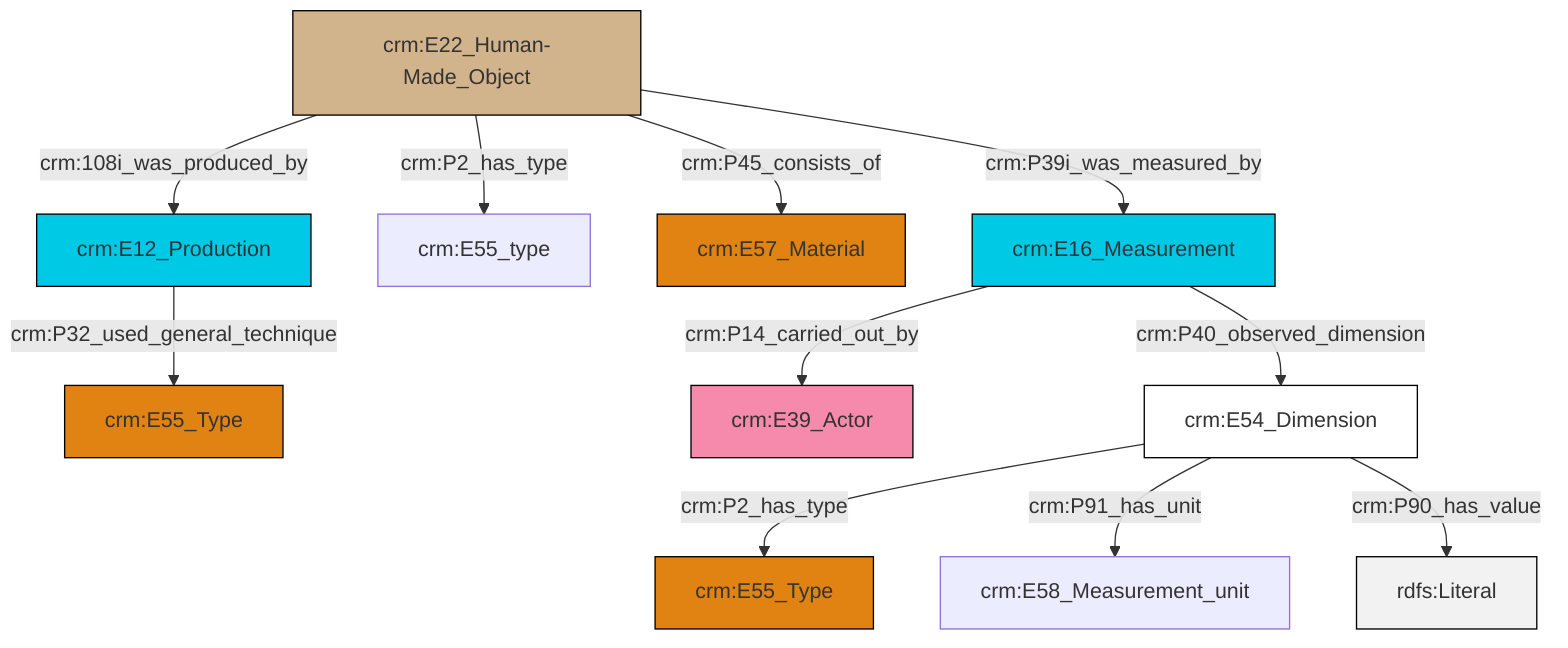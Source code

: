 graph TD
classDef Literal fill:#f2f2f2,stroke:#000000;
classDef CRM_Entity fill:#FFFFFF,stroke:#000000;
classDef Temporal_Entity fill:#00C9E6, stroke:#000000;
classDef Type fill:#E18312, stroke:#000000;
classDef Time-Span fill:#2C9C91, stroke:#000000;
classDef Appellation fill:#FFEB7F, stroke:#000000;
classDef Place fill:#008836, stroke:#000000;
classDef Persistent_Item fill:#B266B2, stroke:#000000;
classDef Conceptual_Object fill:#FFD700, stroke:#000000;
classDef Physical_Thing fill:#D2B48C, stroke:#000000;
classDef Actor fill:#f58aad, stroke:#000000;
classDef PC_Classes fill:#4ce600, stroke:#000000;
classDef Multi fill:#cccccc,stroke:#000000;

2["crm:E16_Measurement"]:::Temporal_Entity -->|crm:P14_carried_out_by| 6["crm:E39_Actor"]:::Actor
8["crm:E54_Dimension"]:::CRM_Entity -->|crm:P2_has_type| 10["crm:E55_Type"]:::Type
16["crm:E22_Human-Made_Object"]:::Physical_Thing -->|crm:108i_was_produced_by| 17["crm:E12_Production"]:::Temporal_Entity
2["crm:E16_Measurement"]:::Temporal_Entity -->|crm:P40_observed_dimension| 8["crm:E54_Dimension"]:::CRM_Entity
16["crm:E22_Human-Made_Object"]:::Physical_Thing -->|crm:P2_has_type| 4["crm:E55_type"]:::Default
8["crm:E54_Dimension"]:::CRM_Entity -->|crm:P91_has_unit| 11["crm:E58_Measurement_unit"]:::Default
17["crm:E12_Production"]:::Temporal_Entity -->|crm:P32_used_general_technique| 0["crm:E55_Type"]:::Type
16["crm:E22_Human-Made_Object"]:::Physical_Thing -->|crm:P45_consists_of| 14["crm:E57_Material"]:::Type
8["crm:E54_Dimension"]:::CRM_Entity -->|crm:P90_has_value| 19[rdfs:Literal]:::Literal
16["crm:E22_Human-Made_Object"]:::Physical_Thing -->|crm:P39i_was_measured_by| 2["crm:E16_Measurement"]:::Temporal_Entity